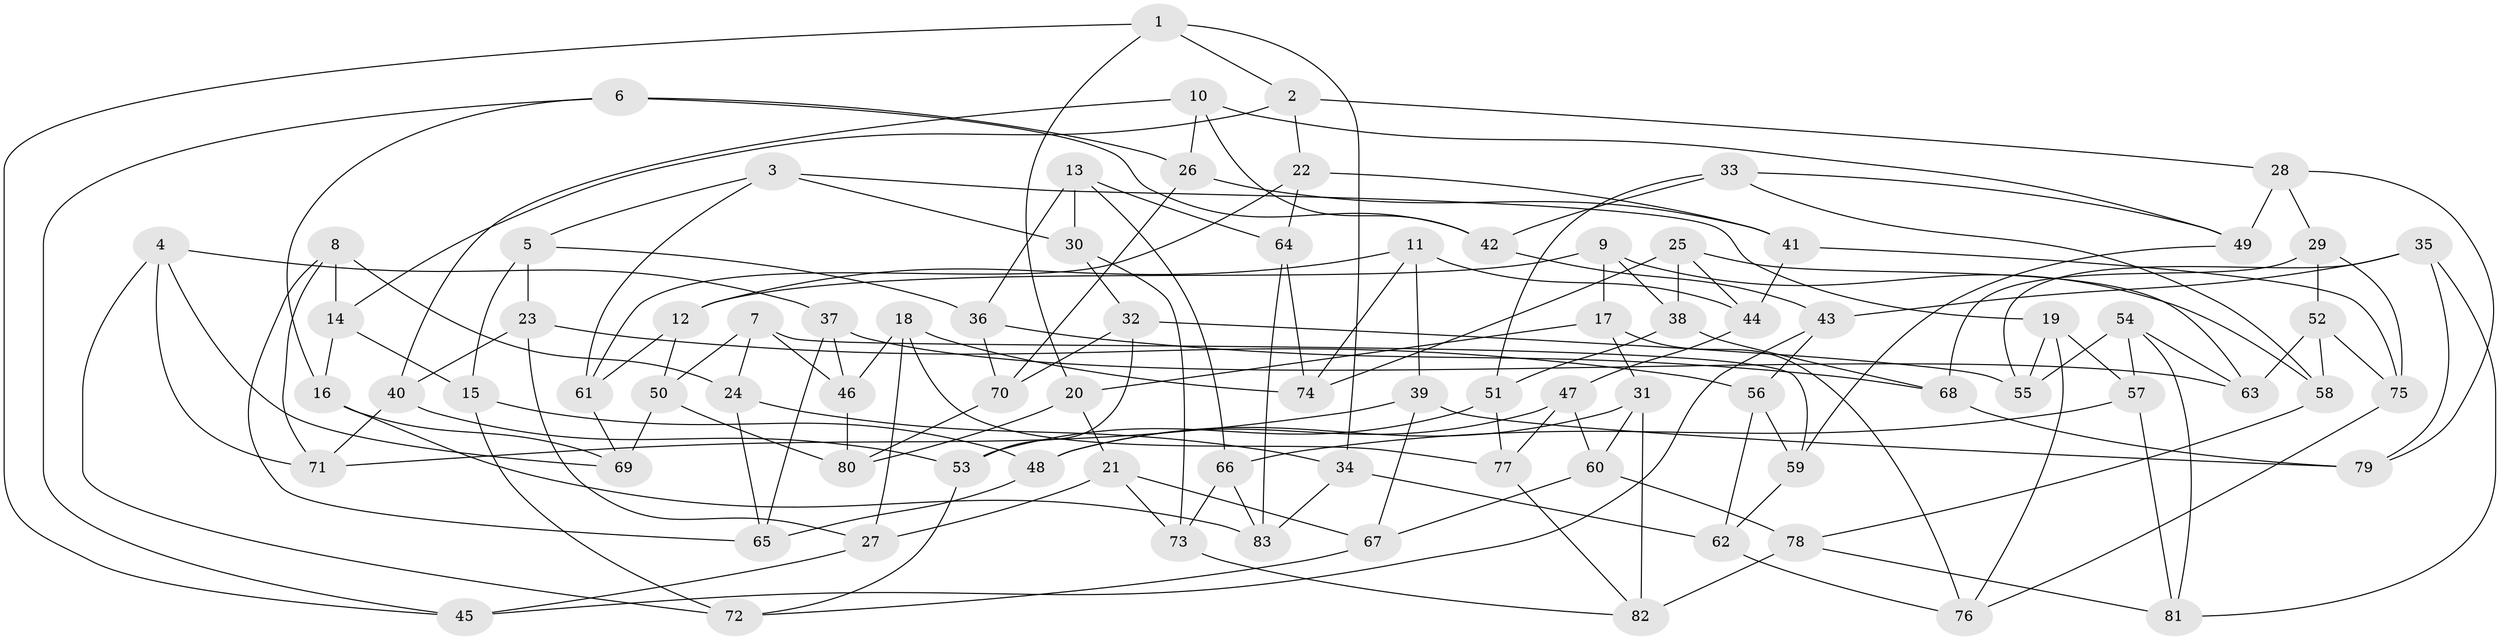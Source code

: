// Generated by graph-tools (version 1.1) at 2025/11/02/27/25 16:11:49]
// undirected, 83 vertices, 166 edges
graph export_dot {
graph [start="1"]
  node [color=gray90,style=filled];
  1;
  2;
  3;
  4;
  5;
  6;
  7;
  8;
  9;
  10;
  11;
  12;
  13;
  14;
  15;
  16;
  17;
  18;
  19;
  20;
  21;
  22;
  23;
  24;
  25;
  26;
  27;
  28;
  29;
  30;
  31;
  32;
  33;
  34;
  35;
  36;
  37;
  38;
  39;
  40;
  41;
  42;
  43;
  44;
  45;
  46;
  47;
  48;
  49;
  50;
  51;
  52;
  53;
  54;
  55;
  56;
  57;
  58;
  59;
  60;
  61;
  62;
  63;
  64;
  65;
  66;
  67;
  68;
  69;
  70;
  71;
  72;
  73;
  74;
  75;
  76;
  77;
  78;
  79;
  80;
  81;
  82;
  83;
  1 -- 34;
  1 -- 2;
  1 -- 20;
  1 -- 45;
  2 -- 28;
  2 -- 22;
  2 -- 14;
  3 -- 5;
  3 -- 61;
  3 -- 19;
  3 -- 30;
  4 -- 72;
  4 -- 37;
  4 -- 71;
  4 -- 69;
  5 -- 15;
  5 -- 36;
  5 -- 23;
  6 -- 45;
  6 -- 16;
  6 -- 42;
  6 -- 26;
  7 -- 59;
  7 -- 24;
  7 -- 46;
  7 -- 50;
  8 -- 71;
  8 -- 14;
  8 -- 24;
  8 -- 65;
  9 -- 12;
  9 -- 58;
  9 -- 17;
  9 -- 38;
  10 -- 42;
  10 -- 40;
  10 -- 49;
  10 -- 26;
  11 -- 44;
  11 -- 12;
  11 -- 74;
  11 -- 39;
  12 -- 50;
  12 -- 61;
  13 -- 64;
  13 -- 30;
  13 -- 36;
  13 -- 66;
  14 -- 16;
  14 -- 15;
  15 -- 48;
  15 -- 72;
  16 -- 83;
  16 -- 69;
  17 -- 76;
  17 -- 31;
  17 -- 20;
  18 -- 46;
  18 -- 27;
  18 -- 74;
  18 -- 77;
  19 -- 57;
  19 -- 55;
  19 -- 76;
  20 -- 80;
  20 -- 21;
  21 -- 27;
  21 -- 67;
  21 -- 73;
  22 -- 41;
  22 -- 64;
  22 -- 61;
  23 -- 40;
  23 -- 27;
  23 -- 56;
  24 -- 34;
  24 -- 65;
  25 -- 38;
  25 -- 44;
  25 -- 63;
  25 -- 74;
  26 -- 41;
  26 -- 70;
  27 -- 45;
  28 -- 29;
  28 -- 49;
  28 -- 79;
  29 -- 68;
  29 -- 75;
  29 -- 52;
  30 -- 32;
  30 -- 73;
  31 -- 60;
  31 -- 48;
  31 -- 82;
  32 -- 53;
  32 -- 70;
  32 -- 55;
  33 -- 51;
  33 -- 49;
  33 -- 42;
  33 -- 58;
  34 -- 62;
  34 -- 83;
  35 -- 81;
  35 -- 79;
  35 -- 55;
  35 -- 43;
  36 -- 68;
  36 -- 70;
  37 -- 65;
  37 -- 63;
  37 -- 46;
  38 -- 51;
  38 -- 68;
  39 -- 67;
  39 -- 71;
  39 -- 79;
  40 -- 53;
  40 -- 71;
  41 -- 44;
  41 -- 75;
  42 -- 43;
  43 -- 45;
  43 -- 56;
  44 -- 47;
  46 -- 80;
  47 -- 48;
  47 -- 60;
  47 -- 77;
  48 -- 65;
  49 -- 59;
  50 -- 69;
  50 -- 80;
  51 -- 77;
  51 -- 53;
  52 -- 75;
  52 -- 58;
  52 -- 63;
  53 -- 72;
  54 -- 81;
  54 -- 57;
  54 -- 63;
  54 -- 55;
  56 -- 59;
  56 -- 62;
  57 -- 81;
  57 -- 66;
  58 -- 78;
  59 -- 62;
  60 -- 78;
  60 -- 67;
  61 -- 69;
  62 -- 76;
  64 -- 74;
  64 -- 83;
  66 -- 73;
  66 -- 83;
  67 -- 72;
  68 -- 79;
  70 -- 80;
  73 -- 82;
  75 -- 76;
  77 -- 82;
  78 -- 81;
  78 -- 82;
}
